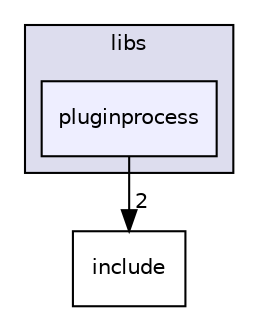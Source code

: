digraph "pluginprocess" {
  compound=true
  node [ fontsize="10", fontname="Helvetica"];
  edge [ labelfontsize="10", labelfontname="Helvetica"];
  subgraph clusterdir_87a455bccb09a92130c26a11a880c98a {
    graph [ bgcolor="#ddddee", pencolor="black", label="libs" fontname="Helvetica", fontsize="10", URL="dir_87a455bccb09a92130c26a11a880c98a.html"]
  dir_50ba3f1b5541e9cc2f26972d95766272 [shape=box, label="pluginprocess", style="filled", fillcolor="#eeeeff", pencolor="black", URL="dir_50ba3f1b5541e9cc2f26972d95766272.html"];
  }
  dir_b0856f6b0d80ccb263b2f415c91f9e17 [shape=box label="include" URL="dir_b0856f6b0d80ccb263b2f415c91f9e17.html"];
  dir_50ba3f1b5541e9cc2f26972d95766272->dir_b0856f6b0d80ccb263b2f415c91f9e17 [headlabel="2", labeldistance=1.5 headhref="dir_000047_000041.html"];
}
